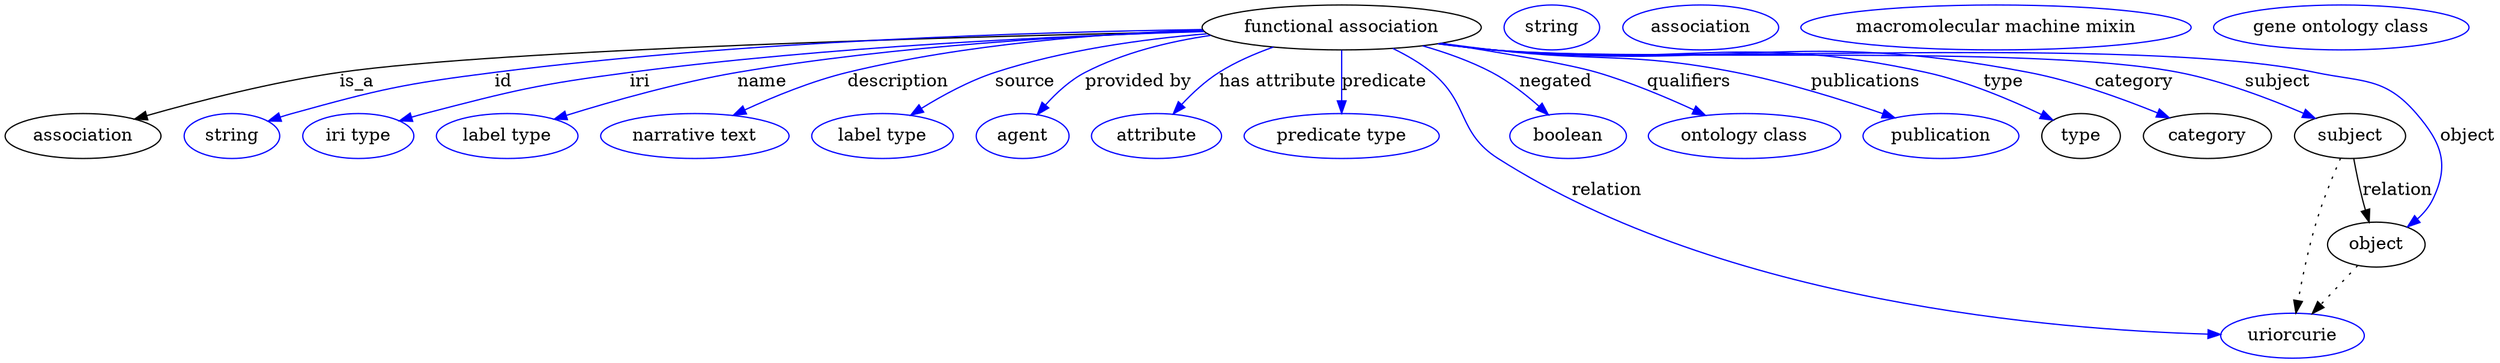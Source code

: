 digraph {
	graph [bb="0,0,1651,283"];
	node [label="\N"];
	"functional association"	 [height=0.5,
		label="functional association",
		pos="876.05,265",
		width=2.4373];
	association	 [height=0.5,
		pos="50.046,178",
		width=1.3902];
	"functional association" -> association	 [label=is_a,
		lp="233.05,221.5",
		pos="e,85.04,191.05 788.98,262.68 636.79,258.22 328.45,247.22 222.05,229 177.9,221.44 129.07,206.28 94.76,194.45"];
	id	 [color=blue,
		height=0.5,
		label=string,
		pos="149.05,178",
		width=0.84854];
	"functional association" -> id	 [color=blue,
		label=id,
		lp="331.55,221.5",
		pos="e,172.87,189.59 790.12,261.17 658.47,255.01 412.96,242.21 326.05,229 264.13,219.59 248.3,216.27 189.05,196 186.8,195.23 184.5,194.38 \
182.2,193.48",
		style=solid];
	iri	 [color=blue,
		height=0.5,
		label="iri type",
		pos="234.05,178",
		width=1.011];
	"functional association" -> iri	 [color=blue,
		label=iri,
		lp="423.55,221.5",
		pos="e,262.05,189.66 789.28,262.28 696.62,258.43 545.73,249.41 417.05,229 355.19,219.19 339.79,214.79 280.05,196 277.28,195.13 274.45,\
194.18 271.61,193.18",
		style=solid];
	name	 [color=blue,
		height=0.5,
		label="label type",
		pos="334.05,178",
		width=1.2638];
	"functional association" -> name	 [color=blue,
		label=name,
		lp="506.55,221.5",
		pos="e,366.25,190.83 789.25,262.25 710.7,258.5 592.17,249.67 491.05,229 451.14,220.84 407.16,206.02 375.92,194.46",
		style=solid];
	description	 [color=blue,
		height=0.5,
		label="narrative text",
		pos="455.05,178",
		width=1.6068];
	"functional association" -> description	 [color=blue,
		label=description,
		lp="597.55,221.5",
		pos="e,483.12,193.76 794.39,258.37 717.59,251.62 608.41,240.52 567.05,229 541.05,221.76 513.44,209.25 492.14,198.43",
		style=solid];
	source	 [color=blue,
		height=0.5,
		label="label type",
		pos="576.05,178",
		width=1.2638];
	"functional association" -> source	 [color=blue,
		label=source,
		lp="679.05,221.5",
		pos="e,597.61,194.06 794.05,258.55 753.15,253.53 703.48,244.64 661.05,229 641.74,221.88 621.93,210.29 606.3,199.96",
		style=solid];
	"provided by"	 [color=blue,
		height=0.5,
		label=agent,
		pos="669.05,178",
		width=0.83048];
	"functional association" -> "provided by"	 [color=blue,
		label="provided by",
		lp="753.05,221.5",
		pos="e,681.53,194.69 799.55,256.12 773.19,250.83 744.23,242.41 720.05,229 708.07,222.36 697.01,212.09 688.28,202.49",
		style=solid];
	"has attribute"	 [color=blue,
		height=0.5,
		label=attribute,
		pos="757.05,178",
		width=1.1193];
	"functional association" -> "has attribute"	 [color=blue,
		label="has attribute",
		lp="838.55,221.5",
		pos="e,770.47,195.06 837.76,248.62 826.74,243.11 815,236.45 805.05,229 794.96,221.45 785.17,211.65 777.09,202.67",
		style=solid];
	predicate	 [color=blue,
		height=0.5,
		label="predicate type",
		pos="876.05,178",
		width=1.679];
	"functional association" -> predicate	 [color=blue,
		label=predicate,
		lp="901.05,221.5",
		pos="e,876.05,196 876.05,246.97 876.05,235.19 876.05,219.56 876.05,206.16",
		style=solid];
	relation	 [color=blue,
		height=0.5,
		label=uriorcurie,
		pos="1514,18",
		width=1.2638];
	"functional association" -> relation	 [color=blue,
		label=relation,
		lp="1058,134.5",
		pos="e,1468.8,20.411 905.37,247.96 913.77,242.43 922.64,235.93 930.05,229 958.29,202.59 950.88,181.47 983.05,160 1135,58.588 1356.6,29.441 \
1458.7,21.189",
		style=solid];
	negated	 [color=blue,
		height=0.5,
		label=boolean,
		pos="1030,178",
		width=1.0652];
	"functional association" -> negated	 [color=blue,
		label=negated,
		lp="1018.5,221.5",
		pos="e,1016.1,195.12 930.21,250.77 946.28,245.28 963.46,238.09 978.05,229 989.45,221.89 1000.3,211.9 1009.2,202.64",
		style=solid];
	qualifiers	 [color=blue,
		height=0.5,
		label="ontology class",
		pos="1148,178",
		width=1.7151];
	"functional association" -> qualifiers	 [color=blue,
		label=qualifiers,
		lp="1106,221.5",
		pos="e,1119.7,194.25 940.84,252.81 979.68,245.17 1025.1,235.57 1044,229 1067,221.04 1091.5,209.23 1110.9,198.98",
		style=solid];
	publications	 [color=blue,
		height=0.5,
		label=publication,
		pos="1278,178",
		width=1.3902];
	"functional association" -> publications	 [color=blue,
		label=publications,
		lp="1221.5,221.5",
		pos="e,1246,191.97 939.19,252.45 950.12,250.48 961.39,248.58 972.05,247 1044.6,236.24 1064.6,245.51 1136,229 1170.7,220.98 1208.6,207.09 \
1236.6,195.83",
		style=solid];
	type	 [height=0.5,
		pos="1373,178",
		width=0.75];
	"functional association" -> type	 [color=blue,
		label=type,
		lp="1314,221.5",
		pos="e,1352.5,190.09 938.1,252.21 949.36,250.22 961.02,248.37 972.05,247 1098.9,231.19 1134.6,258.32 1259,229 1289.1,221.91 1321.1,206.89 \
1343.5,194.97",
		style=solid];
	category	 [height=0.5,
		pos="1459,178",
		width=1.1374];
	"functional association" -> category	 [color=blue,
		label=category,
		lp="1401.5,221.5",
		pos="e,1432.2,191.62 937.83,252.15 949.17,250.15 960.93,248.32 972.05,247 1130.3,228.28 1174.3,262.73 1330,229 1362.6,221.95 1397.6,207.62 \
1423,195.95",
		style=solid];
	subject	 [height=0.5,
		pos="1554,178",
		width=0.99297];
	"functional association" -> subject	 [color=blue,
		label=subject,
		lp="1494.5,221.5",
		pos="e,1529,191.25 937.56,252.09 948.98,250.09 960.84,248.26 972.05,247 1073,235.6 1329.7,250.52 1429,229 1461,222.08 1495.2,207.56 1519.8,\
195.78",
		style=solid];
	object	 [height=0.5,
		pos="1574,91",
		width=0.9027];
	"functional association" -> object	 [color=blue,
		label=object,
		lp="1634,178",
		pos="e,1594.2,105.27 937.29,252.08 948.79,250.06 960.75,248.24 972.05,247 1092.7,233.78 1399.3,254.3 1518,229 1556.1,220.9 1574,225.7 \
1599,196 1619.1,172.22 1623.2,155.68 1611,127 1608.8,121.74 1605.4,116.86 1601.5,112.51",
		style=solid];
	association_type	 [color=blue,
		height=0.5,
		label=string,
		pos="1012,265",
		width=0.84854];
	association_category	 [color=blue,
		height=0.5,
		label=association,
		pos="1111,265",
		width=1.3902];
	subject -> relation	 [pos="e,1517.4,36.239 1548.1,159.97 1543.6,146.12 1537.5,126.47 1533,109 1527.7,88.088 1522.7,64.188 1519.2,46.13",
		style=dotted];
	subject -> object	 [label=relation,
		lp="1586,134.5",
		pos="e,1569.9,109 1558.2,159.97 1560.9,148.08 1564.6,132.25 1567.7,118.76"];
	"functional association_subject"	 [color=blue,
		height=0.5,
		label="macromolecular machine mixin",
		pos="1304,265",
		width=3.4664];
	object -> relation	 [pos="e,1528.2,35.261 1560.4,74.435 1552.8,65.207 1543.2,53.528 1534.8,43.191",
		style=dotted];
	"functional association_object"	 [color=blue,
		height=0.5,
		label="gene ontology class",
		pos="1527,265",
		width=2.2387];
}
